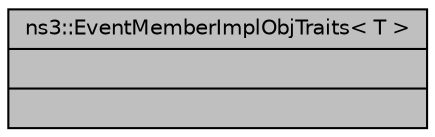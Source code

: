 digraph "ns3::EventMemberImplObjTraits&lt; T &gt;"
{
  edge [fontname="Helvetica",fontsize="10",labelfontname="Helvetica",labelfontsize="10"];
  node [fontname="Helvetica",fontsize="10",shape=record];
  Node1 [label="{ns3::EventMemberImplObjTraits\< T \>\n||}",height=0.2,width=0.4,color="black", fillcolor="grey75", style="filled", fontcolor="black"];
}
